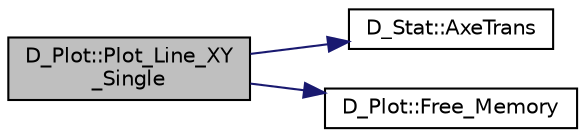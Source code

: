 digraph "D_Plot::Plot_Line_XY_Single"
{
 // LATEX_PDF_SIZE
  edge [fontname="Helvetica",fontsize="10",labelfontname="Helvetica",labelfontsize="10"];
  node [fontname="Helvetica",fontsize="10",shape=record];
  rankdir="LR";
  Node1 [label="D_Plot::Plot_Line_XY\l_Single",height=0.2,width=0.4,color="black", fillcolor="grey75", style="filled", fontcolor="black",tooltip=" "];
  Node1 -> Node2 [color="midnightblue",fontsize="10",style="solid",fontname="Helvetica"];
  Node2 [label="D_Stat::AxeTrans",height=0.2,width=0.4,color="black", fillcolor="white", style="filled",URL="$class_d___stat.html#ab07e341e99bdd9802b4277696154c4c4",tooltip=" "];
  Node1 -> Node3 [color="midnightblue",fontsize="10",style="solid",fontname="Helvetica"];
  Node3 [label="D_Plot::Free_Memory",height=0.2,width=0.4,color="black", fillcolor="white", style="filled",URL="$class_d___plot.html#a4cecadf94d163873a84edc13a6f2ba27",tooltip=" "];
}
